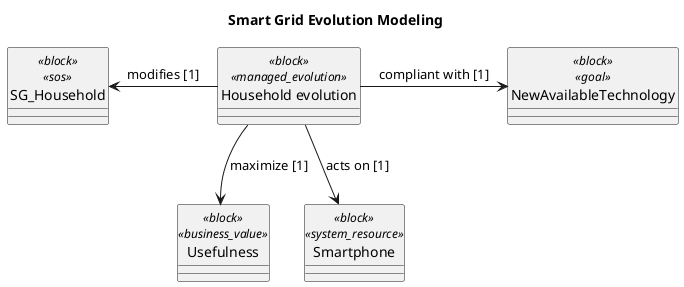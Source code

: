@startuml
	title Smart Grid Evolution Modeling
	skinparam componentStyle rectangle

	' Block definitions
	class "SG_Household" as SG_Household <<block>> <<sos>>
	class "Household evolution" as Household_Evolution <<block>> <<managed_evolution>>
	class "NewAvailableTechnology" as NewTechnology <<block>> <<goal>>
	class "Usefulness" as Usefulness <<block>> <<business_value>>
	class "Smartphone" as Smartphone <<block>> <<system_resource>>
	
	' Relationships
	Household_Evolution -left-> SG_Household: modifies [1]
	Household_Evolution -right-> NewTechnology : compliant with [1]
	Household_Evolution --> Usefulness : maximize [1]
	Household_Evolution --> Smartphone : acts on [1]
	hide <<block>> circle

@enduml
